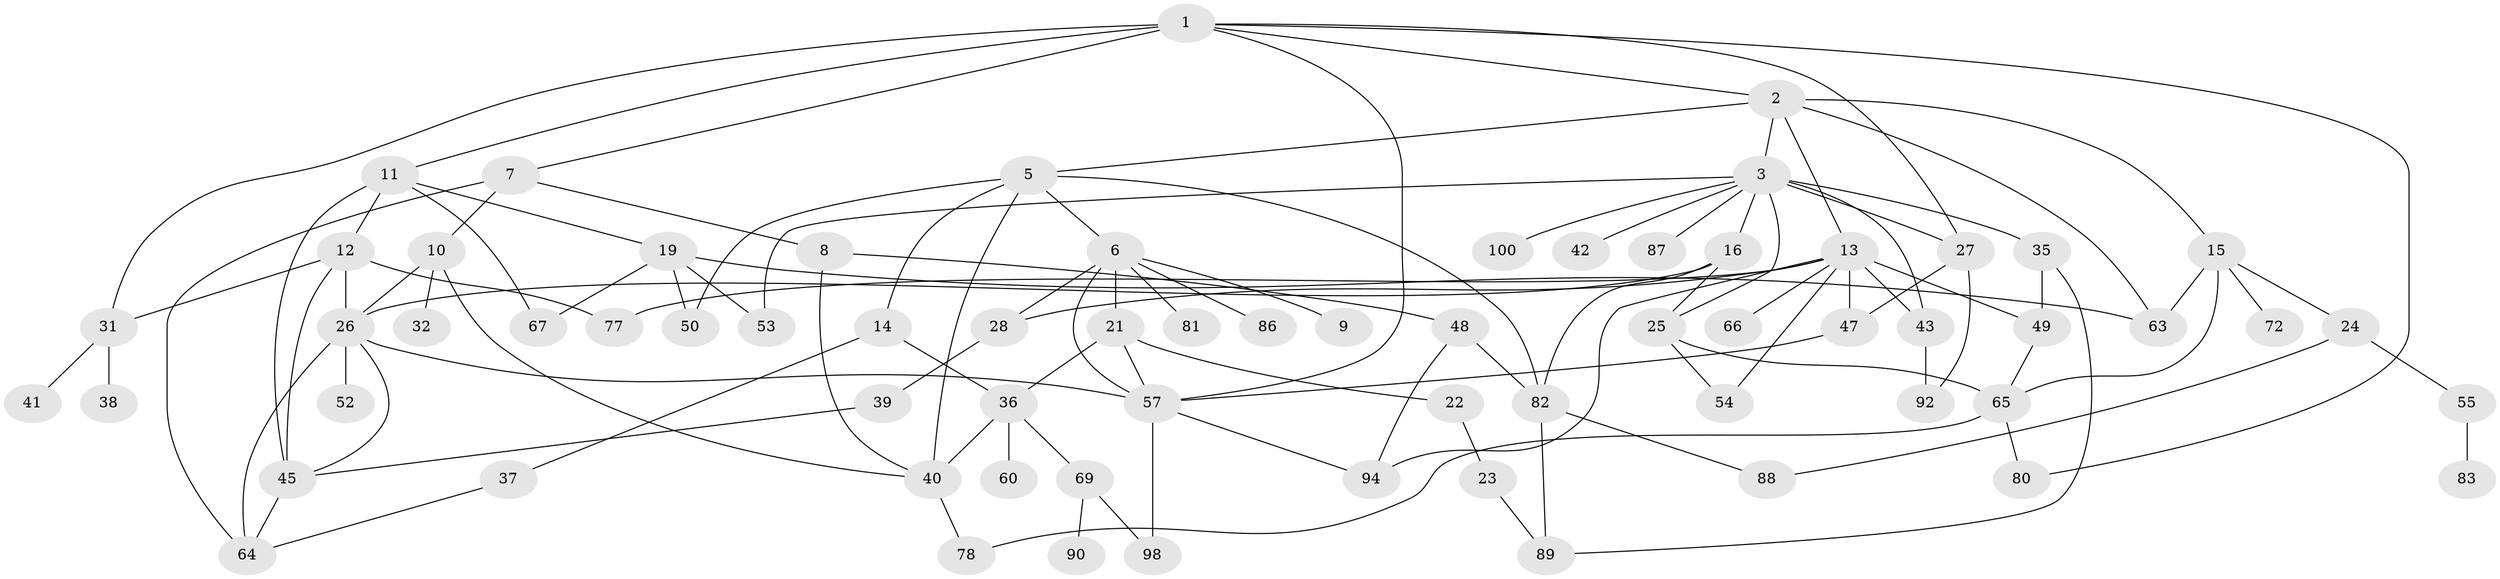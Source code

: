 // Generated by graph-tools (version 1.1) at 2025/23/03/03/25 07:23:33]
// undirected, 68 vertices, 110 edges
graph export_dot {
graph [start="1"]
  node [color=gray90,style=filled];
  1 [super="+17"];
  2;
  3 [super="+4"];
  5 [super="+70"];
  6 [super="+68"];
  7 [super="+20"];
  8;
  9 [super="+84"];
  10 [super="+18"];
  11 [super="+58"];
  12 [super="+44"];
  13 [super="+29"];
  14 [super="+74"];
  15 [super="+103"];
  16 [super="+34"];
  19 [super="+30"];
  21 [super="+61"];
  22 [super="+85"];
  23;
  24;
  25;
  26 [super="+33"];
  27 [super="+51"];
  28;
  31 [super="+62"];
  32;
  35 [super="+46"];
  36 [super="+56"];
  37;
  38;
  39;
  40 [super="+79"];
  41 [super="+73"];
  42 [super="+75"];
  43 [super="+104"];
  45 [super="+91"];
  47;
  48 [super="+97"];
  49;
  50;
  52;
  53;
  54;
  55;
  57 [super="+59"];
  60;
  63 [super="+96"];
  64 [super="+71"];
  65 [super="+76"];
  66;
  67 [super="+99"];
  69;
  72;
  77 [super="+102"];
  78;
  80;
  81;
  82;
  83;
  86;
  87;
  88 [super="+95"];
  89 [super="+93"];
  90;
  92;
  94 [super="+101"];
  98;
  100;
  1 -- 2;
  1 -- 7;
  1 -- 11;
  1 -- 31 [weight=2];
  1 -- 80;
  1 -- 27;
  1 -- 57;
  2 -- 3;
  2 -- 5;
  2 -- 13;
  2 -- 15;
  2 -- 63;
  3 -- 87;
  3 -- 100;
  3 -- 53;
  3 -- 16;
  3 -- 35;
  3 -- 27;
  3 -- 25;
  3 -- 42;
  3 -- 43;
  5 -- 6;
  5 -- 14;
  5 -- 40;
  5 -- 50;
  5 -- 82;
  6 -- 9;
  6 -- 21;
  6 -- 28;
  6 -- 81;
  6 -- 57;
  6 -- 86;
  7 -- 8;
  7 -- 10;
  7 -- 64;
  8 -- 48;
  8 -- 40;
  10 -- 26;
  10 -- 32;
  10 -- 40;
  11 -- 12;
  11 -- 19;
  11 -- 45 [weight=2];
  11 -- 67;
  12 -- 77;
  12 -- 45;
  12 -- 31;
  12 -- 26;
  13 -- 77;
  13 -- 54;
  13 -- 49;
  13 -- 66;
  13 -- 43;
  13 -- 28;
  13 -- 47;
  13 -- 94;
  14 -- 37;
  14 -- 36;
  15 -- 24;
  15 -- 65;
  15 -- 72;
  15 -- 63;
  16 -- 26;
  16 -- 82;
  16 -- 25;
  19 -- 50;
  19 -- 53;
  19 -- 67;
  19 -- 63;
  21 -- 22;
  21 -- 36;
  21 -- 57;
  22 -- 23;
  23 -- 89;
  24 -- 55;
  24 -- 88;
  25 -- 54;
  25 -- 65;
  26 -- 52;
  26 -- 57;
  26 -- 64;
  26 -- 45 [weight=2];
  27 -- 92;
  27 -- 47;
  28 -- 39;
  31 -- 38;
  31 -- 41;
  35 -- 49;
  35 -- 89;
  36 -- 69;
  36 -- 40;
  36 -- 60;
  37 -- 64;
  39 -- 45;
  40 -- 78;
  43 -- 92;
  45 -- 64;
  47 -- 57;
  48 -- 82;
  48 -- 94;
  49 -- 65;
  55 -- 83;
  57 -- 94;
  57 -- 98;
  65 -- 78;
  65 -- 80;
  69 -- 90;
  69 -- 98;
  82 -- 88;
  82 -- 89;
}
